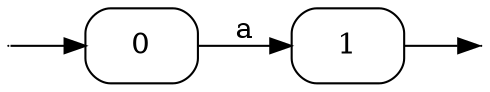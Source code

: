 digraph
{
  vcsn_context = "lal_char(ab)_b"
  rankdir = LR
  {
    node [shape = point, width = 0]
    I0
    F1
  }
  {
    node [shape = circle]
    0 [label = "0", shape = box, style = rounded]
    1 [label = "1", shape = box, style = rounded]
  }
  I0 -> 0
  0 -> 1 [label = "a"]
  1 -> F1
}
